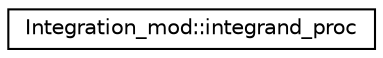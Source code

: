 digraph "Graphical Class Hierarchy"
{
 // LATEX_PDF_SIZE
  edge [fontname="Helvetica",fontsize="10",labelfontname="Helvetica",labelfontsize="10"];
  node [fontname="Helvetica",fontsize="10",shape=record];
  rankdir="LR";
  Node0 [label="Integration_mod::integrand_proc",height=0.2,width=0.4,color="black", fillcolor="white", style="filled",URL="$interfaceIntegration__mod_1_1integrand__proc.html",tooltip="The abstract interface of the integrand."];
}
